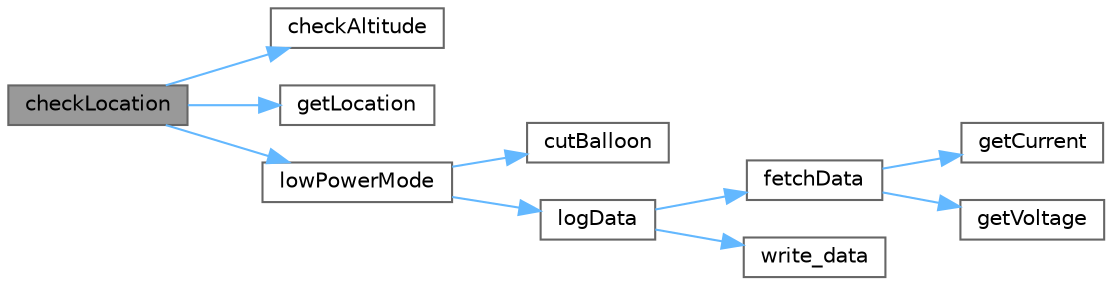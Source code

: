digraph "checkLocation"
{
 // LATEX_PDF_SIZE
  bgcolor="transparent";
  edge [fontname=Helvetica,fontsize=10,labelfontname=Helvetica,labelfontsize=10];
  node [fontname=Helvetica,fontsize=10,shape=box,height=0.2,width=0.4];
  rankdir="LR";
  Node1 [id="Node000001",label="checkLocation",height=0.2,width=0.4,color="gray40", fillcolor="grey60", style="filled", fontcolor="black",tooltip=" "];
  Node1 -> Node2 [id="edge1_Node000001_Node000002",color="steelblue1",style="solid",tooltip=" "];
  Node2 [id="Node000002",label="checkAltitude",height=0.2,width=0.4,color="grey40", fillcolor="white", style="filled",URL="$main_8c.html#aa08443b555b6a2a091f6224d2c74f067",tooltip=" "];
  Node1 -> Node3 [id="edge2_Node000001_Node000003",color="steelblue1",style="solid",tooltip=" "];
  Node3 [id="Node000003",label="getLocation",height=0.2,width=0.4,color="grey40", fillcolor="white", style="filled",URL="$HAWB__APRS_8c.html#a5711641ccbef7050bd8a18308f068c31",tooltip="Copies the received data from the SPI DMA to the position data type."];
  Node1 -> Node4 [id="edge3_Node000001_Node000004",color="steelblue1",style="solid",tooltip=" "];
  Node4 [id="Node000004",label="lowPowerMode",height=0.2,width=0.4,color="grey40", fillcolor="white", style="filled",URL="$main_8c.html#a981db6ff810219d7738bceedee5d257c",tooltip=" "];
  Node4 -> Node5 [id="edge4_Node000004_Node000005",color="steelblue1",style="solid",tooltip=" "];
  Node5 [id="Node000005",label="cutBalloon",height=0.2,width=0.4,color="grey40", fillcolor="white", style="filled",URL="$main_8c.html#ad6e2a047d18a9b03e58ce3edb8f16bfb",tooltip=" "];
  Node4 -> Node6 [id="edge5_Node000004_Node000006",color="steelblue1",style="solid",tooltip=" "];
  Node6 [id="Node000006",label="logData",height=0.2,width=0.4,color="grey40", fillcolor="white", style="filled",URL="$main_8c.html#a265445e36681dc69e4b06f1cf8c9eb76",tooltip=" "];
  Node6 -> Node7 [id="edge6_Node000006_Node000007",color="steelblue1",style="solid",tooltip=" "];
  Node7 [id="Node000007",label="fetchData",height=0.2,width=0.4,color="grey40", fillcolor="white", style="filled",URL="$main_8c.html#a651818c4f461ea9dd9333286e21b64ad",tooltip=" "];
  Node7 -> Node8 [id="edge7_Node000007_Node000008",color="steelblue1",style="solid",tooltip=" "];
  Node8 [id="Node000008",label="getCurrent",height=0.2,width=0.4,color="grey40", fillcolor="white", style="filled",URL="$main_8c.html#aa4dd018fd4d39cda6080f79d9dfd02df",tooltip=" "];
  Node7 -> Node9 [id="edge8_Node000007_Node000009",color="steelblue1",style="solid",tooltip=" "];
  Node9 [id="Node000009",label="getVoltage",height=0.2,width=0.4,color="grey40", fillcolor="white", style="filled",URL="$main_8c.html#a14b93c949846ddbbd680be6f809a50e0",tooltip=" "];
  Node6 -> Node10 [id="edge9_Node000006_Node000010",color="steelblue1",style="solid",tooltip=" "];
  Node10 [id="Node000010",label="write_data",height=0.2,width=0.4,color="grey40", fillcolor="white", style="filled",URL="$data__storage_8c.html#ac978f7e70df8c1d285a3c18511e26c13",tooltip="Write 8 32-bit words to the flash memory."];
}
